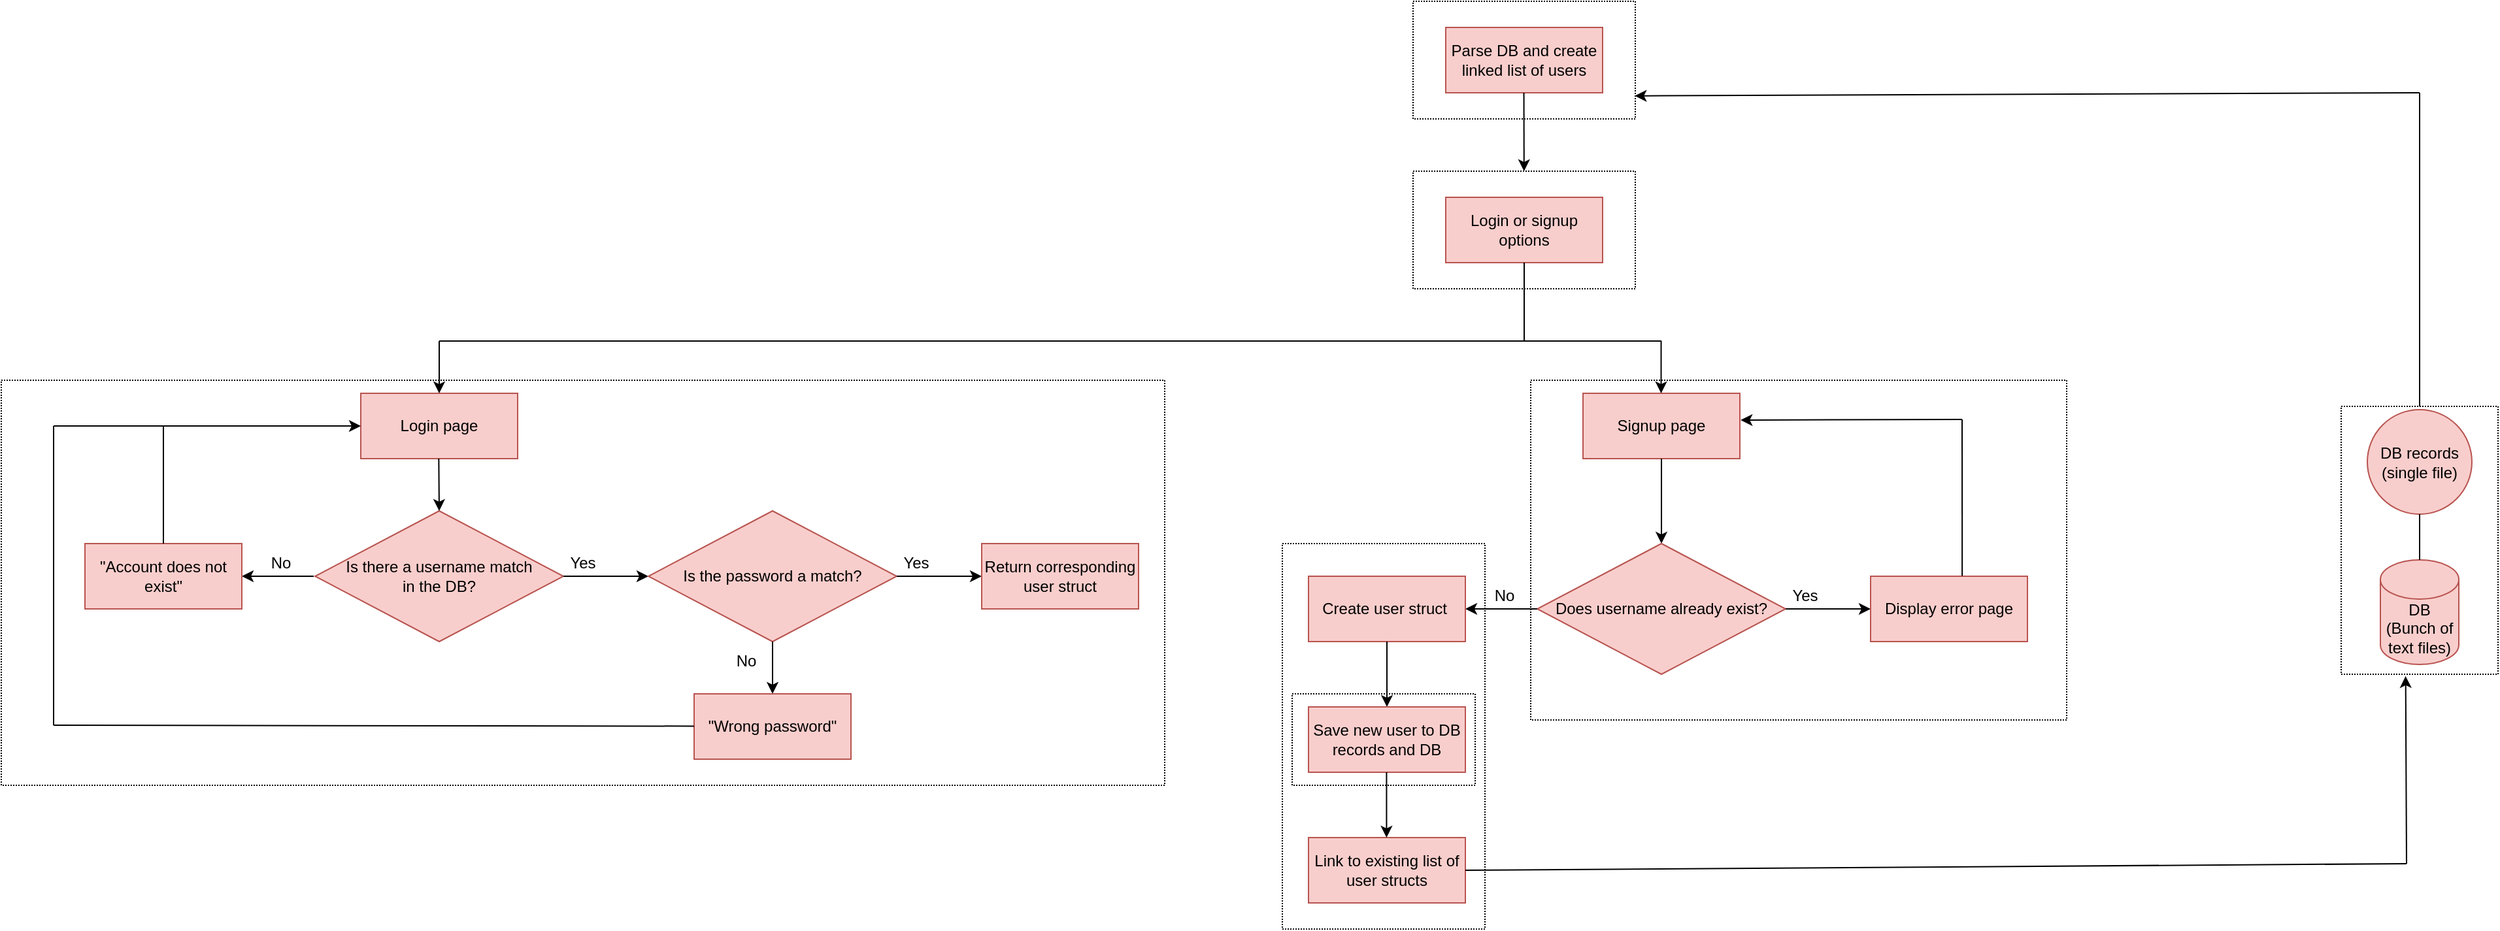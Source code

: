 <mxfile version="24.2.1" type="device">
  <diagram name="Page-1" id="YuQySBLkSYOCfur5QAkv">
    <mxGraphModel dx="4486" dy="1670" grid="1" gridSize="10" guides="1" tooltips="1" connect="1" arrows="1" fold="1" page="1" pageScale="1" pageWidth="850" pageHeight="1100" math="0" shadow="0">
      <root>
        <mxCell id="0" />
        <mxCell id="1" parent="0" />
        <mxCell id="Jh-p6pg2kiHkw36diCdq-1" value="Login or signup options" style="rounded=0;whiteSpace=wrap;html=1;fillColor=#f8cecc;strokeColor=#b85450;" parent="1" vertex="1">
          <mxGeometry x="-95" y="200" width="120" height="50" as="geometry" />
        </mxCell>
        <mxCell id="Jh-p6pg2kiHkw36diCdq-3" value="" style="endArrow=none;html=1;rounded=0;exitX=0.5;exitY=1;exitDx=0;exitDy=0;endFill=0;" parent="1" source="Jh-p6pg2kiHkw36diCdq-1" edge="1">
          <mxGeometry width="50" height="50" relative="1" as="geometry">
            <mxPoint x="-50" y="320" as="sourcePoint" />
            <mxPoint x="-35" y="310" as="targetPoint" />
          </mxGeometry>
        </mxCell>
        <mxCell id="Y7EmNJ8xQKFl7zkMKFGG-2" value="Login page" style="rounded=0;whiteSpace=wrap;html=1;fillColor=#f8cecc;strokeColor=#b85450;" parent="1" vertex="1">
          <mxGeometry x="-925" y="350" width="120" height="50" as="geometry" />
        </mxCell>
        <mxCell id="Y7EmNJ8xQKFl7zkMKFGG-4" value="Signup page" style="rounded=0;whiteSpace=wrap;html=1;fillColor=#f8cecc;strokeColor=#b85450;" parent="1" vertex="1">
          <mxGeometry x="10" y="350" width="120" height="50" as="geometry" />
        </mxCell>
        <mxCell id="Y7EmNJ8xQKFl7zkMKFGG-5" value="" style="endArrow=none;html=1;rounded=0;endFill=0;" parent="1" edge="1">
          <mxGeometry width="50" height="50" relative="1" as="geometry">
            <mxPoint x="-865" y="310" as="sourcePoint" />
            <mxPoint x="-35" y="310" as="targetPoint" />
          </mxGeometry>
        </mxCell>
        <mxCell id="Y7EmNJ8xQKFl7zkMKFGG-6" value="" style="endArrow=classic;html=1;rounded=0;endFill=1;entryX=0.5;entryY=0;entryDx=0;entryDy=0;" parent="1" target="Y7EmNJ8xQKFl7zkMKFGG-2" edge="1">
          <mxGeometry width="50" height="50" relative="1" as="geometry">
            <mxPoint x="-865" y="310" as="sourcePoint" />
            <mxPoint x="-780" y="320" as="targetPoint" />
          </mxGeometry>
        </mxCell>
        <mxCell id="Y7EmNJ8xQKFl7zkMKFGG-7" value="" style="endArrow=classic;html=1;rounded=0;endFill=1;entryX=0.5;entryY=0;entryDx=0;entryDy=0;" parent="1" edge="1">
          <mxGeometry width="50" height="50" relative="1" as="geometry">
            <mxPoint x="69.76" y="310" as="sourcePoint" />
            <mxPoint x="69.76" y="350" as="targetPoint" />
          </mxGeometry>
        </mxCell>
        <mxCell id="Y7EmNJ8xQKFl7zkMKFGG-8" value="" style="endArrow=none;html=1;rounded=0;endFill=0;fontStyle=1" parent="1" edge="1">
          <mxGeometry width="50" height="50" relative="1" as="geometry">
            <mxPoint x="-35" y="310" as="sourcePoint" />
            <mxPoint x="70" y="310" as="targetPoint" />
          </mxGeometry>
        </mxCell>
        <mxCell id="Y7EmNJ8xQKFl7zkMKFGG-9" value="DB&lt;br&gt;(Bunch of text files)" style="shape=cylinder3;whiteSpace=wrap;html=1;boundedLbl=1;backgroundOutline=1;size=15;fillColor=#f8cecc;strokeColor=#b85450;" parent="1" vertex="1">
          <mxGeometry x="620" y="477.5" width="60" height="80" as="geometry" />
        </mxCell>
        <mxCell id="Y7EmNJ8xQKFl7zkMKFGG-10" value="DB records&lt;div&gt;(single file)&lt;/div&gt;" style="ellipse;whiteSpace=wrap;html=1;aspect=fixed;fillColor=#f8cecc;strokeColor=#b85450;" parent="1" vertex="1">
          <mxGeometry x="610" y="362.5" width="80" height="80" as="geometry" />
        </mxCell>
        <mxCell id="Y7EmNJ8xQKFl7zkMKFGG-11" value="" style="endArrow=none;html=1;rounded=0;endFill=0;fontStyle=1;exitX=0.5;exitY=0;exitDx=0;exitDy=0;exitPerimeter=0;entryX=0.5;entryY=1;entryDx=0;entryDy=0;" parent="1" source="Y7EmNJ8xQKFl7zkMKFGG-9" target="Y7EmNJ8xQKFl7zkMKFGG-10" edge="1">
          <mxGeometry width="50" height="50" relative="1" as="geometry">
            <mxPoint x="540" y="442.5" as="sourcePoint" />
            <mxPoint x="645" y="442.5" as="targetPoint" />
          </mxGeometry>
        </mxCell>
        <mxCell id="Y7EmNJ8xQKFl7zkMKFGG-20" value="" style="endArrow=classic;html=1;rounded=0;endFill=1;exitX=0.5;exitY=1;exitDx=0;exitDy=0;entryX=0.5;entryY=0;entryDx=0;entryDy=0;" parent="1" source="Y7EmNJ8xQKFl7zkMKFGG-4" edge="1">
          <mxGeometry width="50" height="50" relative="1" as="geometry">
            <mxPoint x="70" y="470" as="sourcePoint" />
            <mxPoint x="70" y="465" as="targetPoint" />
          </mxGeometry>
        </mxCell>
        <mxCell id="Y7EmNJ8xQKFl7zkMKFGG-22" value="Does username already exist?" style="rhombus;whiteSpace=wrap;html=1;fillColor=#f8cecc;strokeColor=#b85450;" parent="1" vertex="1">
          <mxGeometry x="-25" y="465" width="190" height="100" as="geometry" />
        </mxCell>
        <mxCell id="Y7EmNJ8xQKFl7zkMKFGG-24" value="" style="endArrow=classic;html=1;rounded=0;exitX=1;exitY=0.5;exitDx=0;exitDy=0;endFill=1;" parent="1" source="Y7EmNJ8xQKFl7zkMKFGG-22" edge="1">
          <mxGeometry width="50" height="50" relative="1" as="geometry">
            <mxPoint x="170" y="520" as="sourcePoint" />
            <mxPoint x="230" y="515" as="targetPoint" />
          </mxGeometry>
        </mxCell>
        <mxCell id="Y7EmNJ8xQKFl7zkMKFGG-26" value="Display error page" style="rounded=0;whiteSpace=wrap;html=1;fillColor=#f8cecc;strokeColor=#b85450;" parent="1" vertex="1">
          <mxGeometry x="230" y="490" width="120" height="50" as="geometry" />
        </mxCell>
        <mxCell id="Y7EmNJ8xQKFl7zkMKFGG-29" value="" style="endArrow=none;html=1;rounded=0;endFill=0;fontStyle=1;exitX=0.584;exitY=-0.005;exitDx=0;exitDy=0;exitPerimeter=0;" parent="1" source="Y7EmNJ8xQKFl7zkMKFGG-26" edge="1">
          <mxGeometry width="50" height="50" relative="1" as="geometry">
            <mxPoint x="190" y="440" as="sourcePoint" />
            <mxPoint x="300" y="370" as="targetPoint" />
          </mxGeometry>
        </mxCell>
        <mxCell id="Y7EmNJ8xQKFl7zkMKFGG-31" value="" style="endArrow=classic;html=1;rounded=0;endFill=1;entryX=1.005;entryY=0.41;entryDx=0;entryDy=0;entryPerimeter=0;" parent="1" target="Y7EmNJ8xQKFl7zkMKFGG-4" edge="1">
          <mxGeometry width="50" height="50" relative="1" as="geometry">
            <mxPoint x="300" y="370" as="sourcePoint" />
            <mxPoint x="165" y="395" as="targetPoint" />
          </mxGeometry>
        </mxCell>
        <mxCell id="Y7EmNJ8xQKFl7zkMKFGG-32" value="Yes" style="text;html=1;align=center;verticalAlign=middle;whiteSpace=wrap;rounded=0;" parent="1" vertex="1">
          <mxGeometry x="150" y="490" width="60" height="30" as="geometry" />
        </mxCell>
        <mxCell id="Y7EmNJ8xQKFl7zkMKFGG-33" value="No" style="text;html=1;align=center;verticalAlign=middle;whiteSpace=wrap;rounded=0;" parent="1" vertex="1">
          <mxGeometry x="-80" y="490" width="60" height="30" as="geometry" />
        </mxCell>
        <mxCell id="Y7EmNJ8xQKFl7zkMKFGG-34" value="" style="endArrow=classic;html=1;rounded=0;endFill=1;exitX=0;exitY=0.5;exitDx=0;exitDy=0;" parent="1" source="Y7EmNJ8xQKFl7zkMKFGG-22" edge="1">
          <mxGeometry width="50" height="50" relative="1" as="geometry">
            <mxPoint x="-30" y="520" as="sourcePoint" />
            <mxPoint x="-80" y="515" as="targetPoint" />
          </mxGeometry>
        </mxCell>
        <mxCell id="Y7EmNJ8xQKFl7zkMKFGG-37" value="Create user struct&amp;nbsp;" style="rounded=0;whiteSpace=wrap;html=1;fillColor=#f8cecc;strokeColor=#b85450;" parent="1" vertex="1">
          <mxGeometry x="-200" y="490" width="120" height="50" as="geometry" />
        </mxCell>
        <mxCell id="Y7EmNJ8xQKFl7zkMKFGG-38" value="" style="endArrow=classic;html=1;rounded=0;endFill=1;exitX=0.5;exitY=1;exitDx=0;exitDy=0;" parent="1" source="Y7EmNJ8xQKFl7zkMKFGG-37" edge="1">
          <mxGeometry width="50" height="50" relative="1" as="geometry">
            <mxPoint x="-125" y="565" as="sourcePoint" />
            <mxPoint x="-140" y="590" as="targetPoint" />
          </mxGeometry>
        </mxCell>
        <mxCell id="Y7EmNJ8xQKFl7zkMKFGG-39" value="Link to existing list of user structs" style="rounded=0;whiteSpace=wrap;html=1;fillColor=#f8cecc;strokeColor=#b85450;" parent="1" vertex="1">
          <mxGeometry x="-200" y="690" width="120" height="50" as="geometry" />
        </mxCell>
        <mxCell id="Y7EmNJ8xQKFl7zkMKFGG-40" value="" style="rounded=0;whiteSpace=wrap;html=1;dashed=1;dashPattern=1 1;fillColor=none;" parent="1" vertex="1">
          <mxGeometry x="590" y="360" width="120" height="205" as="geometry" />
        </mxCell>
        <mxCell id="Y7EmNJ8xQKFl7zkMKFGG-41" value="" style="rounded=0;whiteSpace=wrap;html=1;dashed=1;dashPattern=1 1;fillColor=none;" parent="1" vertex="1">
          <mxGeometry x="-120" y="180" width="170" height="90" as="geometry" />
        </mxCell>
        <mxCell id="Y7EmNJ8xQKFl7zkMKFGG-43" value="" style="rounded=0;whiteSpace=wrap;html=1;dashed=1;dashPattern=1 1;fillColor=none;fontStyle=1" parent="1" vertex="1">
          <mxGeometry x="-220" y="465" width="155" height="295" as="geometry" />
        </mxCell>
        <mxCell id="Y7EmNJ8xQKFl7zkMKFGG-45" value="Parse DB and create linked list of users" style="rounded=0;whiteSpace=wrap;html=1;fillColor=#f8cecc;strokeColor=#b85450;" parent="1" vertex="1">
          <mxGeometry x="-95" y="70" width="120" height="50" as="geometry" />
        </mxCell>
        <mxCell id="Y7EmNJ8xQKFl7zkMKFGG-46" value="" style="endArrow=classic;html=1;rounded=0;endFill=1;" parent="1" target="Y7EmNJ8xQKFl7zkMKFGG-41" edge="1">
          <mxGeometry width="50" height="50" relative="1" as="geometry">
            <mxPoint x="-35.24" y="120" as="sourcePoint" />
            <mxPoint x="-35.24" y="160" as="targetPoint" />
          </mxGeometry>
        </mxCell>
        <mxCell id="Y7EmNJ8xQKFl7zkMKFGG-47" value="" style="rounded=0;whiteSpace=wrap;html=1;dashed=1;dashPattern=1 1;fillColor=none;" parent="1" vertex="1">
          <mxGeometry x="-120" y="50" width="170" height="90" as="geometry" />
        </mxCell>
        <mxCell id="Y7EmNJ8xQKFl7zkMKFGG-49" value="Save new user to DB records and DB" style="rounded=0;whiteSpace=wrap;html=1;fillColor=#f8cecc;strokeColor=#b85450;" parent="1" vertex="1">
          <mxGeometry x="-200" y="590" width="120" height="50" as="geometry" />
        </mxCell>
        <mxCell id="Y7EmNJ8xQKFl7zkMKFGG-50" value="" style="endArrow=classic;html=1;rounded=0;endFill=1;exitX=0.5;exitY=1;exitDx=0;exitDy=0;" parent="1" edge="1">
          <mxGeometry width="50" height="50" relative="1" as="geometry">
            <mxPoint x="-140.29" y="640" as="sourcePoint" />
            <mxPoint x="-140.29" y="690" as="targetPoint" />
          </mxGeometry>
        </mxCell>
        <mxCell id="Y7EmNJ8xQKFl7zkMKFGG-51" value="" style="rounded=0;whiteSpace=wrap;html=1;dashed=1;dashPattern=1 1;fillColor=none;fontStyle=1" parent="1" vertex="1">
          <mxGeometry x="-212.5" y="580" width="140" height="70" as="geometry" />
        </mxCell>
        <mxCell id="Y7EmNJ8xQKFl7zkMKFGG-52" value="" style="endArrow=none;html=1;rounded=0;exitX=1;exitY=0.5;exitDx=0;exitDy=0;" parent="1" source="Y7EmNJ8xQKFl7zkMKFGG-39" edge="1">
          <mxGeometry width="50" height="50" relative="1" as="geometry">
            <mxPoint x="-50" y="740" as="sourcePoint" />
            <mxPoint x="640" y="710" as="targetPoint" />
          </mxGeometry>
        </mxCell>
        <mxCell id="Y7EmNJ8xQKFl7zkMKFGG-53" value="" style="endArrow=classic;html=1;rounded=0;entryX=0.411;entryY=1.007;entryDx=0;entryDy=0;entryPerimeter=0;" parent="1" target="Y7EmNJ8xQKFl7zkMKFGG-40" edge="1">
          <mxGeometry width="50" height="50" relative="1" as="geometry">
            <mxPoint x="640" y="710" as="sourcePoint" />
            <mxPoint x="690" y="660" as="targetPoint" />
          </mxGeometry>
        </mxCell>
        <mxCell id="Y7EmNJ8xQKFl7zkMKFGG-54" value="" style="endArrow=none;html=1;rounded=0;exitX=0.5;exitY=0;exitDx=0;exitDy=0;" parent="1" source="Y7EmNJ8xQKFl7zkMKFGG-40" edge="1">
          <mxGeometry width="50" height="50" relative="1" as="geometry">
            <mxPoint x="640" y="360" as="sourcePoint" />
            <mxPoint x="650" y="120" as="targetPoint" />
          </mxGeometry>
        </mxCell>
        <mxCell id="Y7EmNJ8xQKFl7zkMKFGG-55" value="" style="endArrow=classic;html=1;rounded=0;entryX=0.998;entryY=0.804;entryDx=0;entryDy=0;entryPerimeter=0;" parent="1" target="Y7EmNJ8xQKFl7zkMKFGG-47" edge="1">
          <mxGeometry width="50" height="50" relative="1" as="geometry">
            <mxPoint x="650" y="120" as="sourcePoint" />
            <mxPoint x="640" y="90" as="targetPoint" />
          </mxGeometry>
        </mxCell>
        <mxCell id="Y7EmNJ8xQKFl7zkMKFGG-56" value="" style="rounded=0;whiteSpace=wrap;html=1;dashed=1;dashPattern=1 1;fillColor=none;fontStyle=1" parent="1" vertex="1">
          <mxGeometry x="-30" y="340" width="410" height="260" as="geometry" />
        </mxCell>
        <mxCell id="lDFdH67llvzf7UMU7Doh-1" value="Is there a username match&lt;div&gt;in the DB?&lt;/div&gt;" style="rhombus;whiteSpace=wrap;html=1;fillColor=#f8cecc;strokeColor=#b85450;" vertex="1" parent="1">
          <mxGeometry x="-960" y="440" width="190" height="100" as="geometry" />
        </mxCell>
        <mxCell id="lDFdH67llvzf7UMU7Doh-2" value="" style="endArrow=classic;html=1;rounded=0;endFill=1;entryX=0.5;entryY=0;entryDx=0;entryDy=0;" edge="1" parent="1">
          <mxGeometry width="50" height="50" relative="1" as="geometry">
            <mxPoint x="-865.34" y="400" as="sourcePoint" />
            <mxPoint x="-865" y="440.0" as="targetPoint" />
          </mxGeometry>
        </mxCell>
        <mxCell id="lDFdH67llvzf7UMU7Doh-6" value="" style="endArrow=classic;html=1;rounded=0;exitX=1;exitY=0.5;exitDx=0;exitDy=0;endFill=1;" edge="1" parent="1">
          <mxGeometry width="50" height="50" relative="1" as="geometry">
            <mxPoint x="-770" y="490" as="sourcePoint" />
            <mxPoint x="-705" y="490" as="targetPoint" />
          </mxGeometry>
        </mxCell>
        <mxCell id="lDFdH67llvzf7UMU7Doh-7" value="Yes" style="text;html=1;align=center;verticalAlign=middle;whiteSpace=wrap;rounded=0;" vertex="1" parent="1">
          <mxGeometry x="-785" y="465" width="60" height="30" as="geometry" />
        </mxCell>
        <mxCell id="lDFdH67llvzf7UMU7Doh-9" value="Is the password a match?" style="rhombus;whiteSpace=wrap;html=1;fillColor=#f8cecc;strokeColor=#b85450;" vertex="1" parent="1">
          <mxGeometry x="-705" y="440" width="190" height="100" as="geometry" />
        </mxCell>
        <mxCell id="lDFdH67llvzf7UMU7Doh-10" value="" style="endArrow=classic;html=1;rounded=0;exitX=1;exitY=0.5;exitDx=0;exitDy=0;endFill=1;" edge="1" parent="1">
          <mxGeometry width="50" height="50" relative="1" as="geometry">
            <mxPoint x="-515" y="490" as="sourcePoint" />
            <mxPoint x="-450" y="490" as="targetPoint" />
          </mxGeometry>
        </mxCell>
        <mxCell id="lDFdH67llvzf7UMU7Doh-11" value="Yes" style="text;html=1;align=center;verticalAlign=middle;whiteSpace=wrap;rounded=0;" vertex="1" parent="1">
          <mxGeometry x="-530" y="465" width="60" height="30" as="geometry" />
        </mxCell>
        <mxCell id="lDFdH67llvzf7UMU7Doh-12" value="Return corresponding user struct" style="rounded=0;whiteSpace=wrap;html=1;fillColor=#f8cecc;strokeColor=#b85450;" vertex="1" parent="1">
          <mxGeometry x="-450" y="465" width="120" height="50" as="geometry" />
        </mxCell>
        <mxCell id="lDFdH67llvzf7UMU7Doh-13" value="No" style="text;html=1;align=center;verticalAlign=middle;whiteSpace=wrap;rounded=0;" vertex="1" parent="1">
          <mxGeometry x="-1016" y="465" width="60" height="30" as="geometry" />
        </mxCell>
        <mxCell id="lDFdH67llvzf7UMU7Doh-14" value="" style="endArrow=classic;html=1;rounded=0;endFill=1;exitX=0;exitY=0.5;exitDx=0;exitDy=0;" edge="1" parent="1">
          <mxGeometry width="50" height="50" relative="1" as="geometry">
            <mxPoint x="-961" y="490" as="sourcePoint" />
            <mxPoint x="-1016" y="490" as="targetPoint" />
          </mxGeometry>
        </mxCell>
        <mxCell id="lDFdH67llvzf7UMU7Doh-15" value="&quot;Account does not exist&quot;" style="rounded=0;whiteSpace=wrap;html=1;fillColor=#f8cecc;strokeColor=#b85450;" vertex="1" parent="1">
          <mxGeometry x="-1136" y="465" width="120" height="50" as="geometry" />
        </mxCell>
        <mxCell id="lDFdH67llvzf7UMU7Doh-16" value="No" style="text;html=1;align=center;verticalAlign=middle;whiteSpace=wrap;rounded=0;" vertex="1" parent="1">
          <mxGeometry x="-660" y="540" width="60" height="30" as="geometry" />
        </mxCell>
        <mxCell id="lDFdH67llvzf7UMU7Doh-17" value="" style="endArrow=classic;html=1;rounded=0;endFill=1;exitX=0.5;exitY=1;exitDx=0;exitDy=0;entryX=0.5;entryY=0;entryDx=0;entryDy=0;" edge="1" parent="1" source="lDFdH67llvzf7UMU7Doh-9" target="lDFdH67llvzf7UMU7Doh-18">
          <mxGeometry width="50" height="50" relative="1" as="geometry">
            <mxPoint x="-585" y="557.5" as="sourcePoint" />
            <mxPoint x="-610" y="570" as="targetPoint" />
          </mxGeometry>
        </mxCell>
        <mxCell id="lDFdH67llvzf7UMU7Doh-18" value="&quot;Wrong password&quot;" style="rounded=0;whiteSpace=wrap;html=1;fillColor=#f8cecc;strokeColor=#b85450;" vertex="1" parent="1">
          <mxGeometry x="-670" y="580" width="120" height="50" as="geometry" />
        </mxCell>
        <mxCell id="lDFdH67llvzf7UMU7Doh-19" value="" style="endArrow=none;html=1;rounded=0;endFill=0;exitX=0;exitY=0.5;exitDx=0;exitDy=0;" edge="1" parent="1">
          <mxGeometry width="50" height="50" relative="1" as="geometry">
            <mxPoint x="-670" y="604.72" as="sourcePoint" />
            <mxPoint x="-1160" y="604" as="targetPoint" />
          </mxGeometry>
        </mxCell>
        <mxCell id="lDFdH67llvzf7UMU7Doh-20" value="" style="endArrow=none;html=1;rounded=0;endFill=0;exitX=0;exitY=0.5;exitDx=0;exitDy=0;" edge="1" parent="1">
          <mxGeometry width="50" height="50" relative="1" as="geometry">
            <mxPoint x="-1160" y="604" as="sourcePoint" />
            <mxPoint x="-1160" y="375" as="targetPoint" />
          </mxGeometry>
        </mxCell>
        <mxCell id="lDFdH67llvzf7UMU7Doh-21" value="" style="endArrow=classic;html=1;rounded=0;endFill=1;entryX=0;entryY=0.5;entryDx=0;entryDy=0;" edge="1" parent="1" target="Y7EmNJ8xQKFl7zkMKFGG-2">
          <mxGeometry width="50" height="50" relative="1" as="geometry">
            <mxPoint x="-1160" y="375" as="sourcePoint" />
            <mxPoint x="-980" y="374.89" as="targetPoint" />
          </mxGeometry>
        </mxCell>
        <mxCell id="lDFdH67llvzf7UMU7Doh-22" value="" style="endArrow=none;html=1;rounded=0;endFill=0;exitX=0.5;exitY=0;exitDx=0;exitDy=0;" edge="1" parent="1" source="lDFdH67llvzf7UMU7Doh-15">
          <mxGeometry width="50" height="50" relative="1" as="geometry">
            <mxPoint x="-1076" y="460" as="sourcePoint" />
            <mxPoint x="-1076" y="375" as="targetPoint" />
          </mxGeometry>
        </mxCell>
        <mxCell id="lDFdH67llvzf7UMU7Doh-23" value="" style="rounded=0;whiteSpace=wrap;html=1;dashed=1;dashPattern=1 1;fillColor=none;fontStyle=1" vertex="1" parent="1">
          <mxGeometry x="-1200" y="340" width="890" height="310" as="geometry" />
        </mxCell>
      </root>
    </mxGraphModel>
  </diagram>
</mxfile>
